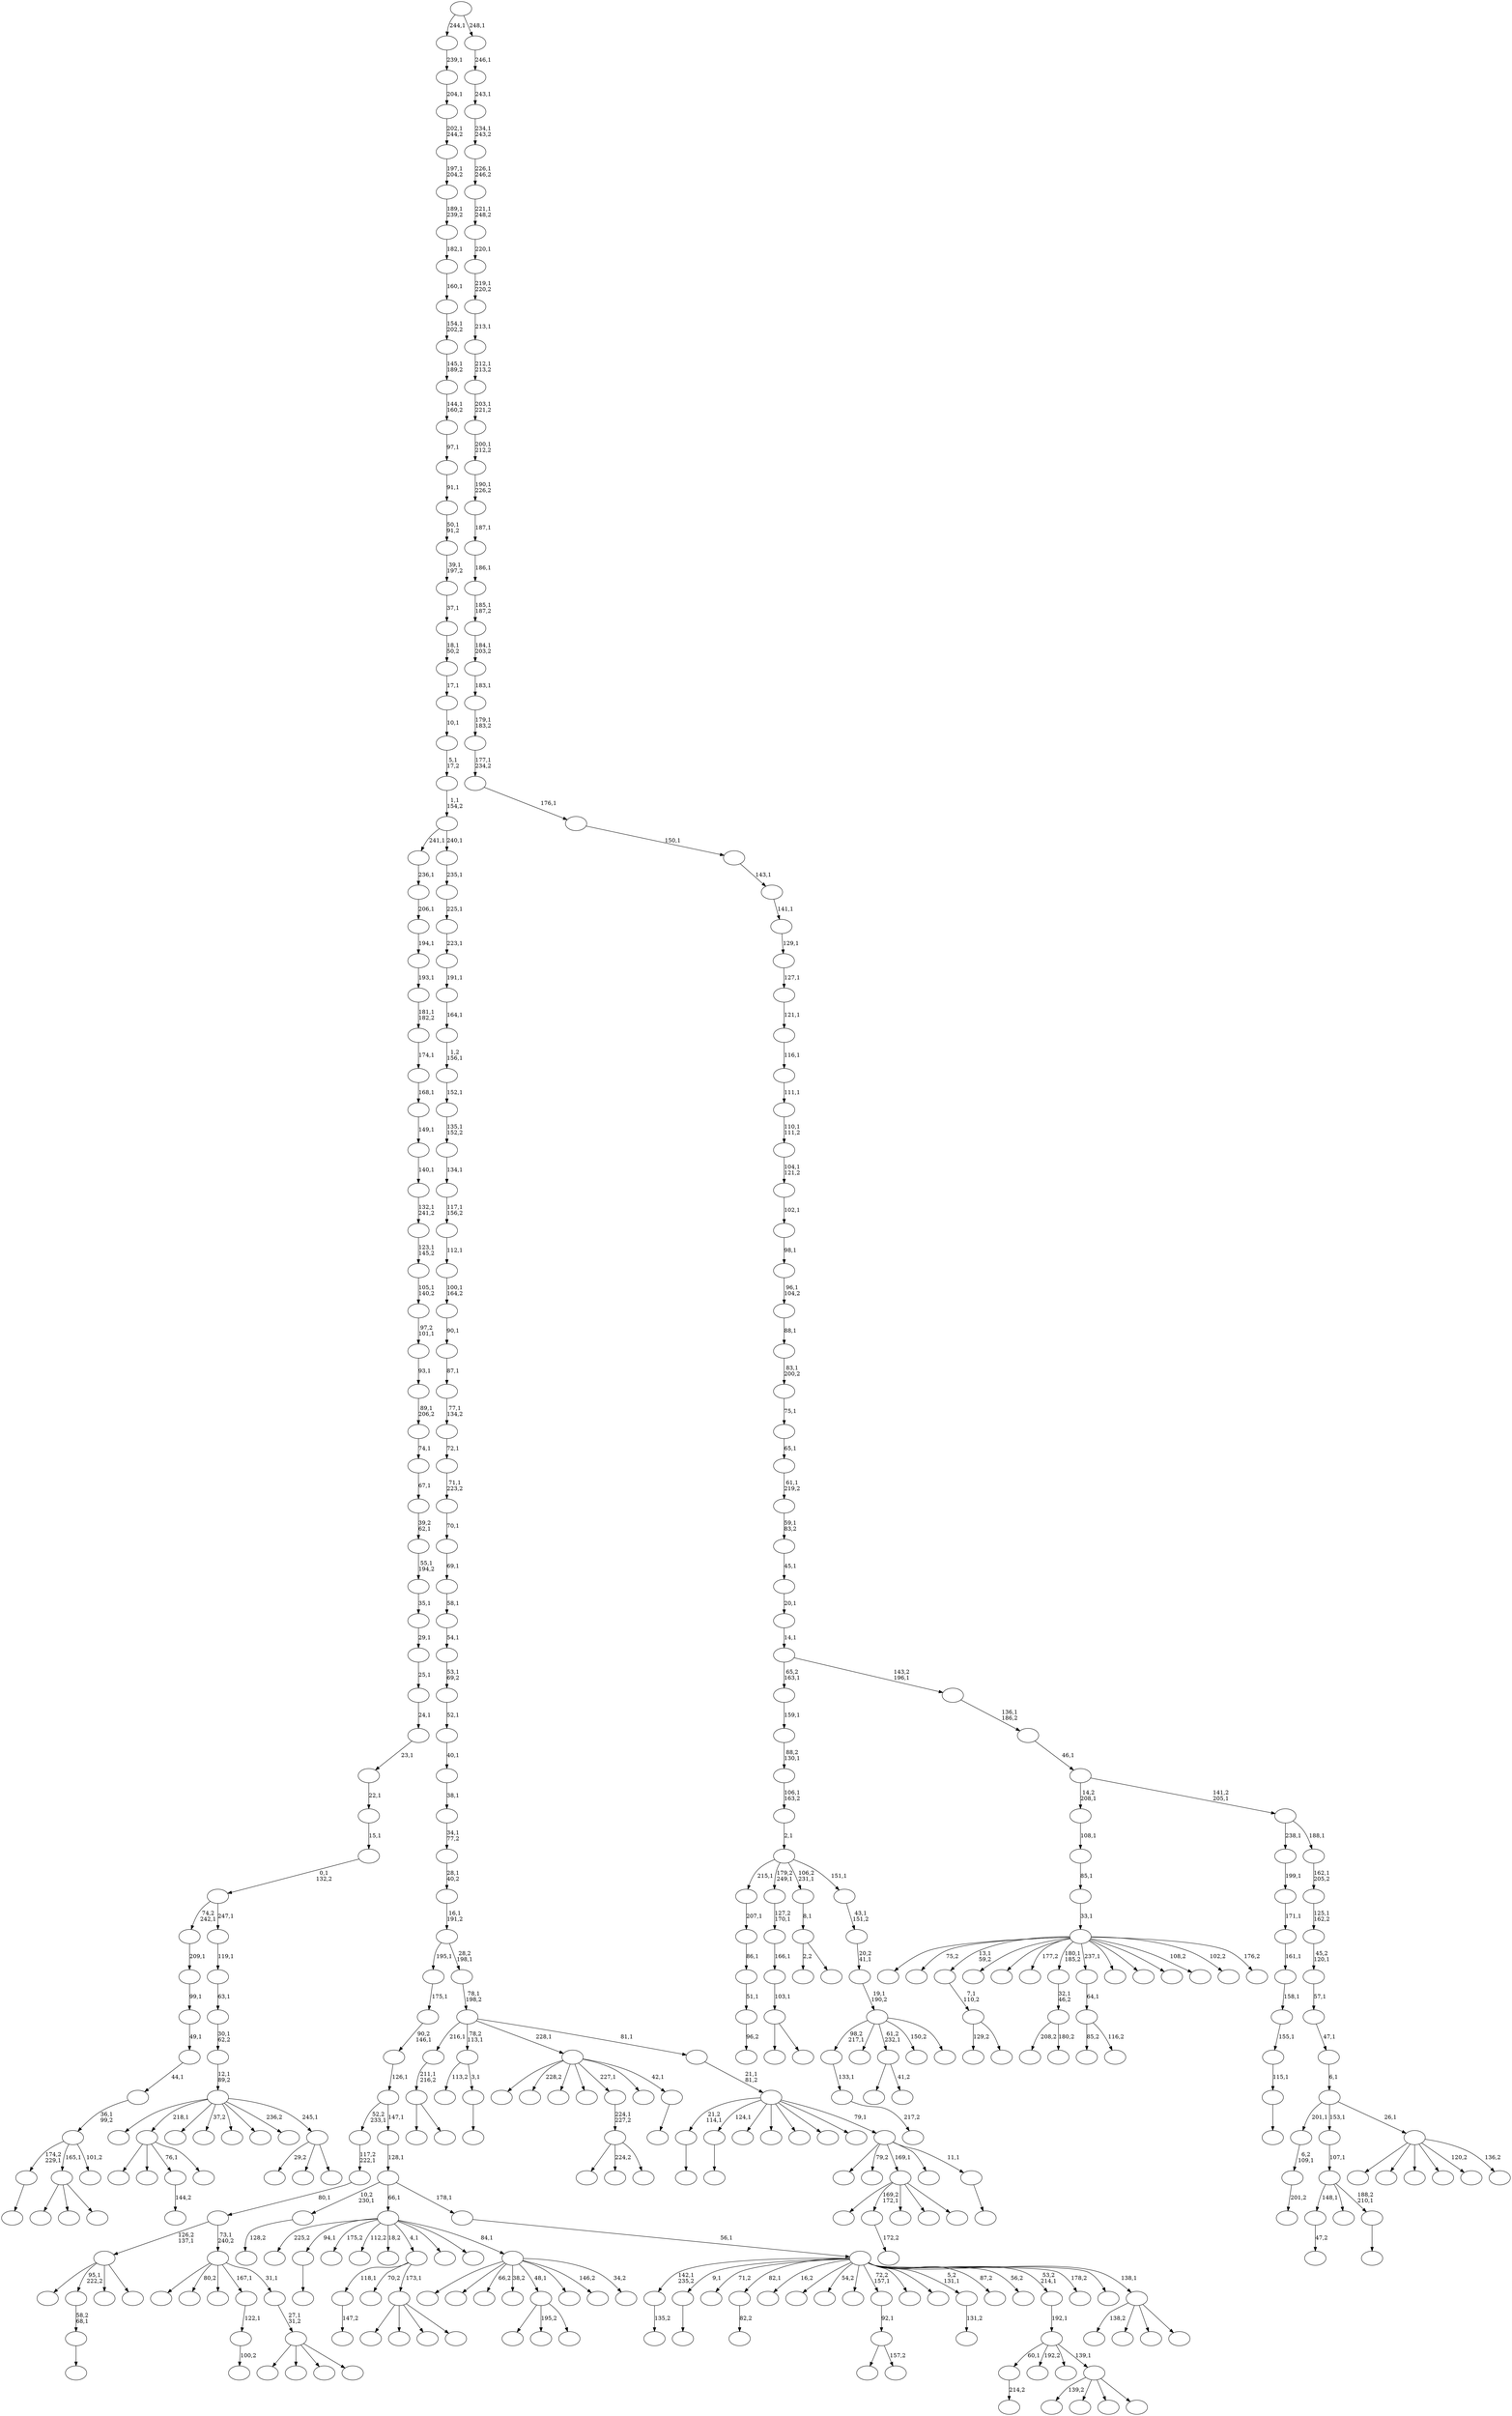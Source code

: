 digraph T {
	400 [label=""]
	399 [label=""]
	398 [label=""]
	397 [label=""]
	396 [label=""]
	395 [label=""]
	394 [label=""]
	393 [label=""]
	392 [label=""]
	391 [label=""]
	390 [label=""]
	389 [label=""]
	388 [label=""]
	387 [label=""]
	386 [label=""]
	385 [label=""]
	384 [label=""]
	383 [label=""]
	382 [label=""]
	381 [label=""]
	380 [label=""]
	379 [label=""]
	378 [label=""]
	377 [label=""]
	376 [label=""]
	375 [label=""]
	374 [label=""]
	373 [label=""]
	372 [label=""]
	371 [label=""]
	370 [label=""]
	369 [label=""]
	368 [label=""]
	367 [label=""]
	366 [label=""]
	365 [label=""]
	364 [label=""]
	363 [label=""]
	362 [label=""]
	361 [label=""]
	360 [label=""]
	359 [label=""]
	358 [label=""]
	357 [label=""]
	356 [label=""]
	355 [label=""]
	354 [label=""]
	353 [label=""]
	352 [label=""]
	351 [label=""]
	350 [label=""]
	349 [label=""]
	348 [label=""]
	347 [label=""]
	346 [label=""]
	345 [label=""]
	344 [label=""]
	343 [label=""]
	342 [label=""]
	341 [label=""]
	340 [label=""]
	339 [label=""]
	338 [label=""]
	337 [label=""]
	336 [label=""]
	335 [label=""]
	334 [label=""]
	333 [label=""]
	332 [label=""]
	331 [label=""]
	330 [label=""]
	329 [label=""]
	328 [label=""]
	327 [label=""]
	326 [label=""]
	325 [label=""]
	324 [label=""]
	323 [label=""]
	322 [label=""]
	321 [label=""]
	320 [label=""]
	319 [label=""]
	318 [label=""]
	317 [label=""]
	316 [label=""]
	315 [label=""]
	314 [label=""]
	313 [label=""]
	312 [label=""]
	311 [label=""]
	310 [label=""]
	309 [label=""]
	308 [label=""]
	307 [label=""]
	306 [label=""]
	305 [label=""]
	304 [label=""]
	303 [label=""]
	302 [label=""]
	301 [label=""]
	300 [label=""]
	299 [label=""]
	298 [label=""]
	297 [label=""]
	296 [label=""]
	295 [label=""]
	294 [label=""]
	293 [label=""]
	292 [label=""]
	291 [label=""]
	290 [label=""]
	289 [label=""]
	288 [label=""]
	287 [label=""]
	286 [label=""]
	285 [label=""]
	284 [label=""]
	283 [label=""]
	282 [label=""]
	281 [label=""]
	280 [label=""]
	279 [label=""]
	278 [label=""]
	277 [label=""]
	276 [label=""]
	275 [label=""]
	274 [label=""]
	273 [label=""]
	272 [label=""]
	271 [label=""]
	270 [label=""]
	269 [label=""]
	268 [label=""]
	267 [label=""]
	266 [label=""]
	265 [label=""]
	264 [label=""]
	263 [label=""]
	262 [label=""]
	261 [label=""]
	260 [label=""]
	259 [label=""]
	258 [label=""]
	257 [label=""]
	256 [label=""]
	255 [label=""]
	254 [label=""]
	253 [label=""]
	252 [label=""]
	251 [label=""]
	250 [label=""]
	249 [label=""]
	248 [label=""]
	247 [label=""]
	246 [label=""]
	245 [label=""]
	244 [label=""]
	243 [label=""]
	242 [label=""]
	241 [label=""]
	240 [label=""]
	239 [label=""]
	238 [label=""]
	237 [label=""]
	236 [label=""]
	235 [label=""]
	234 [label=""]
	233 [label=""]
	232 [label=""]
	231 [label=""]
	230 [label=""]
	229 [label=""]
	228 [label=""]
	227 [label=""]
	226 [label=""]
	225 [label=""]
	224 [label=""]
	223 [label=""]
	222 [label=""]
	221 [label=""]
	220 [label=""]
	219 [label=""]
	218 [label=""]
	217 [label=""]
	216 [label=""]
	215 [label=""]
	214 [label=""]
	213 [label=""]
	212 [label=""]
	211 [label=""]
	210 [label=""]
	209 [label=""]
	208 [label=""]
	207 [label=""]
	206 [label=""]
	205 [label=""]
	204 [label=""]
	203 [label=""]
	202 [label=""]
	201 [label=""]
	200 [label=""]
	199 [label=""]
	198 [label=""]
	197 [label=""]
	196 [label=""]
	195 [label=""]
	194 [label=""]
	193 [label=""]
	192 [label=""]
	191 [label=""]
	190 [label=""]
	189 [label=""]
	188 [label=""]
	187 [label=""]
	186 [label=""]
	185 [label=""]
	184 [label=""]
	183 [label=""]
	182 [label=""]
	181 [label=""]
	180 [label=""]
	179 [label=""]
	178 [label=""]
	177 [label=""]
	176 [label=""]
	175 [label=""]
	174 [label=""]
	173 [label=""]
	172 [label=""]
	171 [label=""]
	170 [label=""]
	169 [label=""]
	168 [label=""]
	167 [label=""]
	166 [label=""]
	165 [label=""]
	164 [label=""]
	163 [label=""]
	162 [label=""]
	161 [label=""]
	160 [label=""]
	159 [label=""]
	158 [label=""]
	157 [label=""]
	156 [label=""]
	155 [label=""]
	154 [label=""]
	153 [label=""]
	152 [label=""]
	151 [label=""]
	150 [label=""]
	149 [label=""]
	148 [label=""]
	147 [label=""]
	146 [label=""]
	145 [label=""]
	144 [label=""]
	143 [label=""]
	142 [label=""]
	141 [label=""]
	140 [label=""]
	139 [label=""]
	138 [label=""]
	137 [label=""]
	136 [label=""]
	135 [label=""]
	134 [label=""]
	133 [label=""]
	132 [label=""]
	131 [label=""]
	130 [label=""]
	129 [label=""]
	128 [label=""]
	127 [label=""]
	126 [label=""]
	125 [label=""]
	124 [label=""]
	123 [label=""]
	122 [label=""]
	121 [label=""]
	120 [label=""]
	119 [label=""]
	118 [label=""]
	117 [label=""]
	116 [label=""]
	115 [label=""]
	114 [label=""]
	113 [label=""]
	112 [label=""]
	111 [label=""]
	110 [label=""]
	109 [label=""]
	108 [label=""]
	107 [label=""]
	106 [label=""]
	105 [label=""]
	104 [label=""]
	103 [label=""]
	102 [label=""]
	101 [label=""]
	100 [label=""]
	99 [label=""]
	98 [label=""]
	97 [label=""]
	96 [label=""]
	95 [label=""]
	94 [label=""]
	93 [label=""]
	92 [label=""]
	91 [label=""]
	90 [label=""]
	89 [label=""]
	88 [label=""]
	87 [label=""]
	86 [label=""]
	85 [label=""]
	84 [label=""]
	83 [label=""]
	82 [label=""]
	81 [label=""]
	80 [label=""]
	79 [label=""]
	78 [label=""]
	77 [label=""]
	76 [label=""]
	75 [label=""]
	74 [label=""]
	73 [label=""]
	72 [label=""]
	71 [label=""]
	70 [label=""]
	69 [label=""]
	68 [label=""]
	67 [label=""]
	66 [label=""]
	65 [label=""]
	64 [label=""]
	63 [label=""]
	62 [label=""]
	61 [label=""]
	60 [label=""]
	59 [label=""]
	58 [label=""]
	57 [label=""]
	56 [label=""]
	55 [label=""]
	54 [label=""]
	53 [label=""]
	52 [label=""]
	51 [label=""]
	50 [label=""]
	49 [label=""]
	48 [label=""]
	47 [label=""]
	46 [label=""]
	45 [label=""]
	44 [label=""]
	43 [label=""]
	42 [label=""]
	41 [label=""]
	40 [label=""]
	39 [label=""]
	38 [label=""]
	37 [label=""]
	36 [label=""]
	35 [label=""]
	34 [label=""]
	33 [label=""]
	32 [label=""]
	31 [label=""]
	30 [label=""]
	29 [label=""]
	28 [label=""]
	27 [label=""]
	26 [label=""]
	25 [label=""]
	24 [label=""]
	23 [label=""]
	22 [label=""]
	21 [label=""]
	20 [label=""]
	19 [label=""]
	18 [label=""]
	17 [label=""]
	16 [label=""]
	15 [label=""]
	14 [label=""]
	13 [label=""]
	12 [label=""]
	11 [label=""]
	10 [label=""]
	9 [label=""]
	8 [label=""]
	7 [label=""]
	6 [label=""]
	5 [label=""]
	4 [label=""]
	3 [label=""]
	2 [label=""]
	1 [label=""]
	0 [label=""]
	399 -> 400 [label="135,2"]
	397 -> 398 [label="96,2"]
	396 -> 397 [label="51,1"]
	395 -> 396 [label="86,1"]
	394 -> 395 [label="207,1"]
	386 -> 387 [label="47,2"]
	380 -> 381 [label=""]
	379 -> 380 [label="115,1"]
	378 -> 379 [label="155,1"]
	377 -> 378 [label="158,1"]
	376 -> 377 [label="161,1"]
	375 -> 376 [label="171,1"]
	374 -> 375 [label="199,1"]
	372 -> 383 [label="129,2"]
	372 -> 373 [label=""]
	371 -> 372 [label="7,1\n110,2"]
	369 -> 370 [label=""]
	366 -> 367 [label="214,2"]
	363 -> 364 [label=""]
	360 -> 361 [label=""]
	345 -> 346 [label=""]
	343 -> 344 [label="147,2"]
	341 -> 342 [label=""]
	337 -> 338 [label=""]
	336 -> 337 [label="58,2\n68,1"]
	333 -> 334 [label="201,2"]
	332 -> 333 [label="6,2\n109,1"]
	330 -> 331 [label="82,2"]
	320 -> 321 [label="144,2"]
	317 -> 392 [label=""]
	317 -> 365 [label=""]
	317 -> 318 [label=""]
	303 -> 360 [label="174,2\n229,1"]
	303 -> 317 [label="165,1"]
	303 -> 304 [label="101,2"]
	302 -> 303 [label="36,1\n99,2"]
	301 -> 302 [label="44,1"]
	300 -> 301 [label="49,1"]
	299 -> 300 [label="99,1"]
	298 -> 299 [label="209,1"]
	296 -> 297 [label="172,2"]
	294 -> 295 [label="217,2"]
	293 -> 294 [label="133,1"]
	287 -> 384 [label=""]
	287 -> 288 [label=""]
	286 -> 287 [label="103,1"]
	285 -> 286 [label="166,1"]
	284 -> 285 [label="127,2\n170,1"]
	276 -> 357 [label="208,2"]
	276 -> 277 [label="180,2"]
	275 -> 276 [label="32,1\n46,2"]
	273 -> 307 [label=""]
	273 -> 274 [label="157,2"]
	272 -> 273 [label="92,1"]
	270 -> 390 [label="2,2"]
	270 -> 271 [label=""]
	269 -> 270 [label="8,1"]
	267 -> 385 [label=""]
	267 -> 326 [label="224,2"]
	267 -> 268 [label=""]
	266 -> 267 [label="224,1\n227,2"]
	263 -> 352 [label=""]
	263 -> 349 [label=""]
	263 -> 280 [label=""]
	263 -> 264 [label=""]
	262 -> 343 [label="118,1"]
	262 -> 315 [label="70,2"]
	262 -> 263 [label="173,1"]
	260 -> 348 [label=""]
	260 -> 328 [label=""]
	260 -> 320 [label="76,1"]
	260 -> 261 [label=""]
	250 -> 309 [label="85,2"]
	250 -> 251 [label="116,2"]
	249 -> 250 [label="64,1"]
	247 -> 248 [label="100,2"]
	246 -> 247 [label="122,1"]
	242 -> 312 [label=""]
	242 -> 243 [label=""]
	241 -> 242 [label="211,1\n216,2"]
	234 -> 235 [label="128,2"]
	232 -> 351 [label=""]
	232 -> 347 [label="195,2"]
	232 -> 233 [label=""]
	230 -> 368 [label=""]
	230 -> 296 [label="169,2\n172,1"]
	230 -> 291 [label=""]
	230 -> 259 [label=""]
	230 -> 231 [label=""]
	226 -> 313 [label=""]
	226 -> 227 [label="41,2"]
	219 -> 220 [label=""]
	218 -> 329 [label="113,2"]
	218 -> 219 [label="3,1"]
	214 -> 355 [label=""]
	214 -> 336 [label="95,1\n222,2"]
	214 -> 281 [label=""]
	214 -> 215 [label=""]
	209 -> 210 [label="131,2"]
	203 -> 255 [label=""]
	203 -> 223 [label=""]
	203 -> 207 [label=""]
	203 -> 204 [label=""]
	202 -> 203 [label="27,1\n31,2"]
	201 -> 340 [label=""]
	201 -> 258 [label="80,2"]
	201 -> 252 [label=""]
	201 -> 246 [label="167,1"]
	201 -> 202 [label="31,1"]
	200 -> 214 [label="126,2\n137,1"]
	200 -> 201 [label="73,1\n240,2"]
	199 -> 200 [label="80,1"]
	198 -> 199 [label="117,2\n222,1"]
	195 -> 196 [label=""]
	194 -> 386 [label="148,1"]
	194 -> 314 [label=""]
	194 -> 195 [label="188,2\n210,1"]
	193 -> 194 [label="107,1"]
	188 -> 189 [label=""]
	187 -> 362 [label=""]
	187 -> 354 [label="228,2"]
	187 -> 350 [label=""]
	187 -> 324 [label=""]
	187 -> 266 [label="227,1"]
	187 -> 206 [label=""]
	187 -> 188 [label="42,1"]
	184 -> 293 [label="98,2\n217,1"]
	184 -> 283 [label=""]
	184 -> 226 [label="61,2\n232,1"]
	184 -> 217 [label="150,2"]
	184 -> 185 [label=""]
	183 -> 184 [label="19,1\n190,2"]
	182 -> 183 [label="20,2\n41,1"]
	181 -> 182 [label="43,1\n151,2"]
	180 -> 394 [label="215,1"]
	180 -> 284 [label="179,2\n249,1"]
	180 -> 269 [label="106,2\n231,1"]
	180 -> 181 [label="151,1"]
	179 -> 180 [label="2,1"]
	178 -> 179 [label="106,1\n163,2"]
	177 -> 178 [label="88,2\n130,1"]
	176 -> 177 [label="159,1"]
	174 -> 389 [label="139,2"]
	174 -> 359 [label=""]
	174 -> 278 [label=""]
	174 -> 175 [label=""]
	173 -> 366 [label="60,1"]
	173 -> 358 [label="192,2"]
	173 -> 254 [label=""]
	173 -> 174 [label="139,1"]
	172 -> 173 [label="192,1"]
	168 -> 391 [label=""]
	168 -> 388 [label="75,2"]
	168 -> 371 [label="13,1\n59,2"]
	168 -> 335 [label=""]
	168 -> 323 [label=""]
	168 -> 310 [label="177,2"]
	168 -> 275 [label="180,1\n185,2"]
	168 -> 249 [label="237,1"]
	168 -> 239 [label=""]
	168 -> 237 [label=""]
	168 -> 229 [label=""]
	168 -> 225 [label="108,2"]
	168 -> 221 [label="102,2"]
	168 -> 169 [label="176,2"]
	167 -> 168 [label="33,1"]
	166 -> 167 [label="85,1"]
	165 -> 166 [label="108,1"]
	161 -> 327 [label=""]
	161 -> 319 [label=""]
	161 -> 292 [label="66,2"]
	161 -> 265 [label="38,2"]
	161 -> 232 [label="48,1"]
	161 -> 222 [label=""]
	161 -> 171 [label="146,2"]
	161 -> 162 [label="34,2"]
	160 -> 353 [label="225,2"]
	160 -> 345 [label="94,1"]
	160 -> 339 [label="175,2"]
	160 -> 325 [label="112,2"]
	160 -> 305 [label="18,2"]
	160 -> 262 [label="4,1"]
	160 -> 240 [label=""]
	160 -> 190 [label=""]
	160 -> 161 [label="84,1"]
	158 -> 393 [label="29,2"]
	158 -> 290 [label=""]
	158 -> 159 [label=""]
	157 -> 311 [label=""]
	157 -> 260 [label="218,1"]
	157 -> 257 [label=""]
	157 -> 245 [label="37,2"]
	157 -> 212 [label=""]
	157 -> 205 [label=""]
	157 -> 186 [label="236,2"]
	157 -> 158 [label="245,1"]
	156 -> 157 [label="12,1\n89,2"]
	155 -> 156 [label="30,1\n62,2"]
	154 -> 155 [label="63,1"]
	153 -> 154 [label="119,1"]
	152 -> 298 [label="74,2\n242,1"]
	152 -> 153 [label="247,1"]
	151 -> 152 [label="0,1\n132,2"]
	150 -> 151 [label="15,1"]
	149 -> 150 [label="22,1"]
	148 -> 149 [label="23,1"]
	147 -> 148 [label="24,1"]
	146 -> 147 [label="25,1"]
	145 -> 146 [label="29,1"]
	144 -> 145 [label="35,1"]
	143 -> 144 [label="55,1\n194,2"]
	142 -> 143 [label="39,2\n62,1"]
	141 -> 142 [label="67,1"]
	140 -> 141 [label="74,1"]
	139 -> 140 [label="89,1\n206,2"]
	138 -> 139 [label="93,1"]
	137 -> 138 [label="97,2\n101,1"]
	136 -> 137 [label="105,1\n140,2"]
	135 -> 136 [label="123,1\n145,2"]
	134 -> 135 [label="132,1\n241,2"]
	133 -> 134 [label="140,1"]
	132 -> 133 [label="149,1"]
	131 -> 132 [label="168,1"]
	130 -> 131 [label="174,1"]
	129 -> 130 [label="181,1\n182,2"]
	128 -> 129 [label="193,1"]
	127 -> 128 [label="194,1"]
	126 -> 127 [label="206,1"]
	125 -> 126 [label="236,1"]
	122 -> 306 [label="138,2"]
	122 -> 224 [label=""]
	122 -> 213 [label=""]
	122 -> 123 [label=""]
	121 -> 399 [label="142,1\n235,2"]
	121 -> 369 [label="9,1"]
	121 -> 356 [label="71,2"]
	121 -> 330 [label="82,1"]
	121 -> 322 [label="16,2"]
	121 -> 316 [label=""]
	121 -> 308 [label="54,2"]
	121 -> 279 [label=""]
	121 -> 272 [label="72,2\n157,1"]
	121 -> 238 [label=""]
	121 -> 216 [label=""]
	121 -> 209 [label="5,2\n131,1"]
	121 -> 197 [label="87,2"]
	121 -> 191 [label="56,2"]
	121 -> 172 [label="53,2\n214,1"]
	121 -> 163 [label="178,2"]
	121 -> 124 [label=""]
	121 -> 122 [label="138,1"]
	120 -> 121 [label="56,1"]
	119 -> 234 [label="10,2\n230,1"]
	119 -> 160 [label="66,1"]
	119 -> 120 [label="178,1"]
	118 -> 119 [label="128,1"]
	117 -> 198 [label="52,2\n233,1"]
	117 -> 118 [label="147,1"]
	116 -> 117 [label="126,1"]
	115 -> 116 [label="90,2\n146,1"]
	114 -> 115 [label="175,1"]
	112 -> 113 [label=""]
	111 -> 289 [label=""]
	111 -> 282 [label="79,2"]
	111 -> 230 [label="169,1"]
	111 -> 208 [label=""]
	111 -> 112 [label="11,1"]
	110 -> 363 [label="21,2\n114,1"]
	110 -> 341 [label="124,1"]
	110 -> 244 [label=""]
	110 -> 228 [label=""]
	110 -> 211 [label=""]
	110 -> 170 [label=""]
	110 -> 164 [label=""]
	110 -> 111 [label="79,1"]
	109 -> 110 [label="21,1\n81,2"]
	108 -> 241 [label="216,1"]
	108 -> 218 [label="78,2\n113,1"]
	108 -> 187 [label="228,1"]
	108 -> 109 [label="81,1"]
	107 -> 108 [label="78,1\n198,2"]
	106 -> 114 [label="195,1"]
	106 -> 107 [label="28,2\n198,1"]
	105 -> 106 [label="16,1\n191,2"]
	104 -> 105 [label="28,1\n40,2"]
	103 -> 104 [label="34,1\n77,2"]
	102 -> 103 [label="38,1"]
	101 -> 102 [label="40,1"]
	100 -> 101 [label="52,1"]
	99 -> 100 [label="53,1\n69,2"]
	98 -> 99 [label="54,1"]
	97 -> 98 [label="58,1"]
	96 -> 97 [label="69,1"]
	95 -> 96 [label="70,1"]
	94 -> 95 [label="71,1\n223,2"]
	93 -> 94 [label="72,1"]
	92 -> 93 [label="77,1\n134,2"]
	91 -> 92 [label="87,1"]
	90 -> 91 [label="90,1"]
	89 -> 90 [label="100,1\n164,2"]
	88 -> 89 [label="112,1"]
	87 -> 88 [label="117,1\n156,2"]
	86 -> 87 [label="134,1"]
	85 -> 86 [label="135,1\n152,2"]
	84 -> 85 [label="152,1"]
	83 -> 84 [label="1,2\n156,1"]
	82 -> 83 [label="164,1"]
	81 -> 82 [label="191,1"]
	80 -> 81 [label="223,1"]
	79 -> 80 [label="225,1"]
	78 -> 79 [label="235,1"]
	77 -> 125 [label="241,1"]
	77 -> 78 [label="240,1"]
	76 -> 77 [label="1,1\n154,2"]
	75 -> 76 [label="5,1\n17,2"]
	74 -> 75 [label="10,1"]
	73 -> 74 [label="17,1"]
	72 -> 73 [label="18,1\n50,2"]
	71 -> 72 [label="37,1"]
	70 -> 71 [label="39,1\n197,2"]
	69 -> 70 [label="50,1\n91,2"]
	68 -> 69 [label="91,1"]
	67 -> 68 [label="97,1"]
	66 -> 67 [label="144,1\n160,2"]
	65 -> 66 [label="145,1\n189,2"]
	64 -> 65 [label="154,1\n202,2"]
	63 -> 64 [label="160,1"]
	62 -> 63 [label="182,1"]
	61 -> 62 [label="189,1\n239,2"]
	60 -> 61 [label="197,1\n204,2"]
	59 -> 60 [label="202,1\n244,2"]
	58 -> 59 [label="204,1"]
	57 -> 58 [label="239,1"]
	55 -> 382 [label=""]
	55 -> 256 [label=""]
	55 -> 253 [label=""]
	55 -> 236 [label=""]
	55 -> 192 [label="120,2"]
	55 -> 56 [label="136,2"]
	54 -> 332 [label="201,1"]
	54 -> 193 [label="153,1"]
	54 -> 55 [label="26,1"]
	53 -> 54 [label="6,1"]
	52 -> 53 [label="47,1"]
	51 -> 52 [label="57,1"]
	50 -> 51 [label="45,2\n120,1"]
	49 -> 50 [label="125,1\n162,2"]
	48 -> 49 [label="162,1\n205,2"]
	47 -> 374 [label="238,1"]
	47 -> 48 [label="188,1"]
	46 -> 165 [label="14,2\n208,1"]
	46 -> 47 [label="141,2\n205,1"]
	45 -> 46 [label="46,1"]
	44 -> 45 [label="136,1\n186,2"]
	43 -> 176 [label="65,2\n163,1"]
	43 -> 44 [label="143,2\n196,1"]
	42 -> 43 [label="14,1"]
	41 -> 42 [label="20,1"]
	40 -> 41 [label="45,1"]
	39 -> 40 [label="59,1\n83,2"]
	38 -> 39 [label="61,1\n219,2"]
	37 -> 38 [label="65,1"]
	36 -> 37 [label="75,1"]
	35 -> 36 [label="83,1\n200,2"]
	34 -> 35 [label="88,1"]
	33 -> 34 [label="96,1\n104,2"]
	32 -> 33 [label="98,1"]
	31 -> 32 [label="102,1"]
	30 -> 31 [label="104,1\n121,2"]
	29 -> 30 [label="110,1\n111,2"]
	28 -> 29 [label="111,1"]
	27 -> 28 [label="116,1"]
	26 -> 27 [label="121,1"]
	25 -> 26 [label="127,1"]
	24 -> 25 [label="129,1"]
	23 -> 24 [label="141,1"]
	22 -> 23 [label="143,1"]
	21 -> 22 [label="150,1"]
	20 -> 21 [label="176,1"]
	19 -> 20 [label="177,1\n234,2"]
	18 -> 19 [label="179,1\n183,2"]
	17 -> 18 [label="183,1"]
	16 -> 17 [label="184,1\n203,2"]
	15 -> 16 [label="185,1\n187,2"]
	14 -> 15 [label="186,1"]
	13 -> 14 [label="187,1"]
	12 -> 13 [label="190,1\n226,2"]
	11 -> 12 [label="200,1\n212,2"]
	10 -> 11 [label="203,1\n221,2"]
	9 -> 10 [label="212,1\n213,2"]
	8 -> 9 [label="213,1"]
	7 -> 8 [label="219,1\n220,2"]
	6 -> 7 [label="220,1"]
	5 -> 6 [label="221,1\n248,2"]
	4 -> 5 [label="226,1\n246,2"]
	3 -> 4 [label="234,1\n243,2"]
	2 -> 3 [label="243,1"]
	1 -> 2 [label="246,1"]
	0 -> 57 [label="244,1"]
	0 -> 1 [label="248,1"]
}
